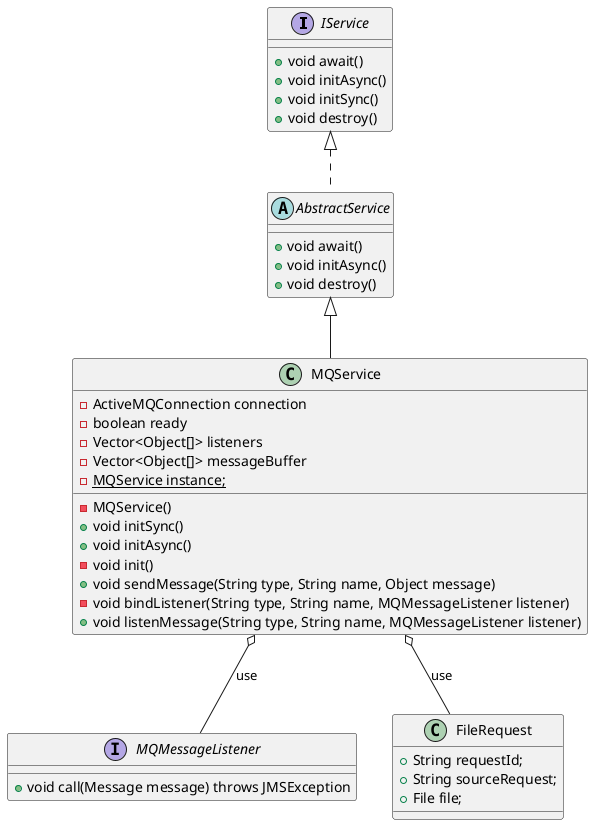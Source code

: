 @startuml
interface IService{
    + void await()
    + void initAsync()
    + void initSync()
    + void destroy()
}

abstract class AbstractService{
    + void await()
    + void initAsync()
    + void destroy()
}

AbstractService <|-- MQService
IService <|.. AbstractService

class MQService {
    - MQService()
    + void initSync()
    + void initAsync()
    - void init()
    + void sendMessage(String type, String name, Object message)
    - void bindListener(String type, String name, MQMessageListener listener)
    + void listenMessage(String type, String name, MQMessageListener listener)

    - ActiveMQConnection connection
    - boolean ready
    - Vector<Object[]> listeners
    - Vector<Object[]> messageBuffer
    - {static} MQService instance;
}


interface MQMessageListener {
    + void call(Message message) throws JMSException
}

class FileRequest {
    + String requestId;
    + String sourceRequest;
    + File file;
}


MQService o-- FileRequest : use
MQService o-- MQMessageListener : use


@enduml